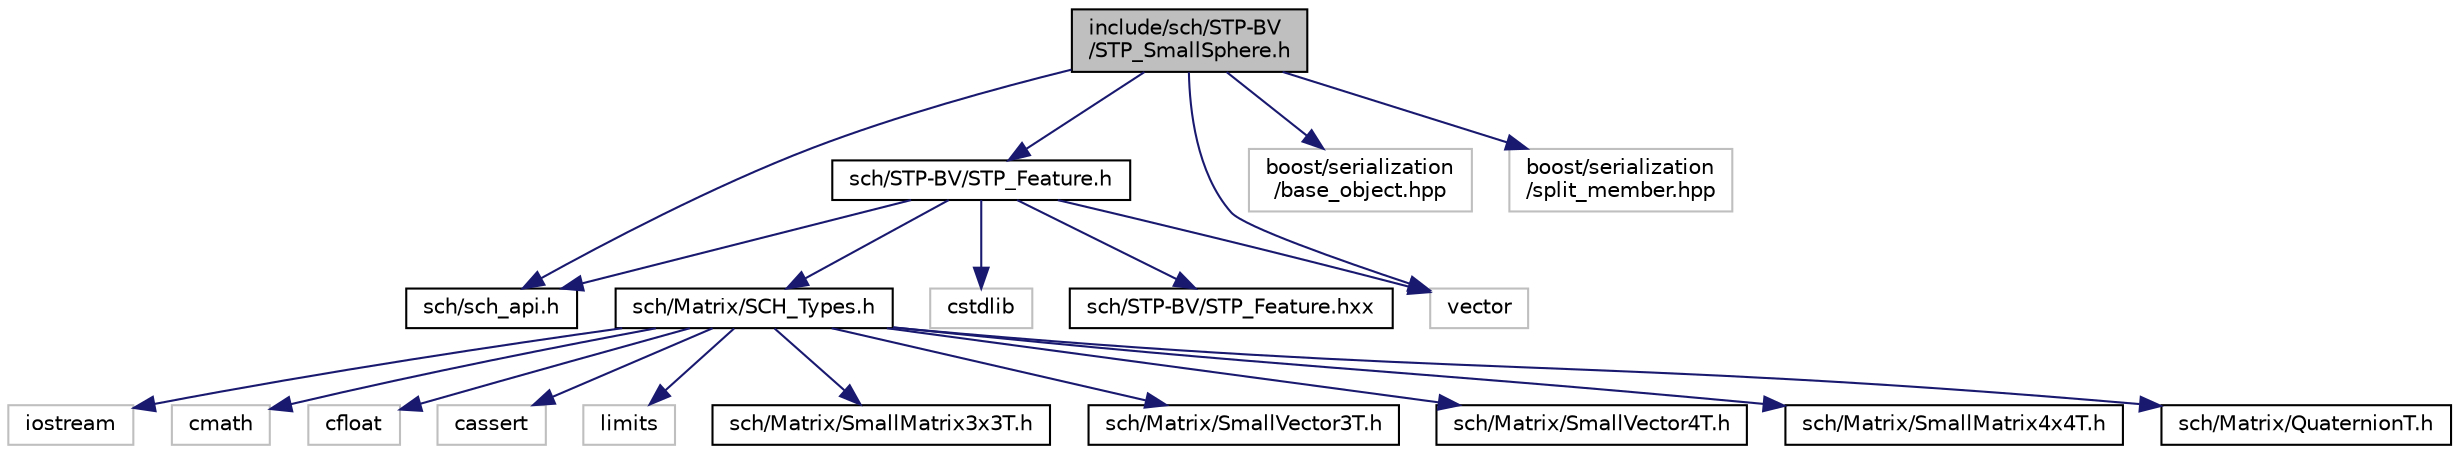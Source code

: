 digraph "include/sch/STP-BV/STP_SmallSphere.h"
{
  edge [fontname="Helvetica",fontsize="10",labelfontname="Helvetica",labelfontsize="10"];
  node [fontname="Helvetica",fontsize="10",shape=record];
  Node0 [label="include/sch/STP-BV\l/STP_SmallSphere.h",height=0.2,width=0.4,color="black", fillcolor="grey75", style="filled", fontcolor="black"];
  Node0 -> Node1 [color="midnightblue",fontsize="10",style="solid",fontname="Helvetica"];
  Node1 [label="sch/sch_api.h",height=0.2,width=0.4,color="black", fillcolor="white", style="filled",URL="$sch__api_8h.html"];
  Node0 -> Node2 [color="midnightblue",fontsize="10",style="solid",fontname="Helvetica"];
  Node2 [label="sch/STP-BV/STP_Feature.h",height=0.2,width=0.4,color="black", fillcolor="white", style="filled",URL="$STP__Feature_8h.html"];
  Node2 -> Node1 [color="midnightblue",fontsize="10",style="solid",fontname="Helvetica"];
  Node2 -> Node3 [color="midnightblue",fontsize="10",style="solid",fontname="Helvetica"];
  Node3 [label="sch/Matrix/SCH_Types.h",height=0.2,width=0.4,color="black", fillcolor="white", style="filled",URL="$SCH__Types_8h.html"];
  Node3 -> Node4 [color="midnightblue",fontsize="10",style="solid",fontname="Helvetica"];
  Node4 [label="iostream",height=0.2,width=0.4,color="grey75", fillcolor="white", style="filled"];
  Node3 -> Node5 [color="midnightblue",fontsize="10",style="solid",fontname="Helvetica"];
  Node5 [label="cmath",height=0.2,width=0.4,color="grey75", fillcolor="white", style="filled"];
  Node3 -> Node6 [color="midnightblue",fontsize="10",style="solid",fontname="Helvetica"];
  Node6 [label="cfloat",height=0.2,width=0.4,color="grey75", fillcolor="white", style="filled"];
  Node3 -> Node7 [color="midnightblue",fontsize="10",style="solid",fontname="Helvetica"];
  Node7 [label="cassert",height=0.2,width=0.4,color="grey75", fillcolor="white", style="filled"];
  Node3 -> Node8 [color="midnightblue",fontsize="10",style="solid",fontname="Helvetica"];
  Node8 [label="limits",height=0.2,width=0.4,color="grey75", fillcolor="white", style="filled"];
  Node3 -> Node9 [color="midnightblue",fontsize="10",style="solid",fontname="Helvetica"];
  Node9 [label="sch/Matrix/SmallMatrix3x3T.h",height=0.2,width=0.4,color="black", fillcolor="white", style="filled",URL="$SmallMatrix3x3T_8h.html"];
  Node3 -> Node10 [color="midnightblue",fontsize="10",style="solid",fontname="Helvetica"];
  Node10 [label="sch/Matrix/SmallVector3T.h",height=0.2,width=0.4,color="black", fillcolor="white", style="filled",URL="$SmallVector3T_8h.html"];
  Node3 -> Node11 [color="midnightblue",fontsize="10",style="solid",fontname="Helvetica"];
  Node11 [label="sch/Matrix/SmallVector4T.h",height=0.2,width=0.4,color="black", fillcolor="white", style="filled",URL="$SmallVector4T_8h.html"];
  Node3 -> Node12 [color="midnightblue",fontsize="10",style="solid",fontname="Helvetica"];
  Node12 [label="sch/Matrix/SmallMatrix4x4T.h",height=0.2,width=0.4,color="black", fillcolor="white", style="filled",URL="$SmallMatrix4x4T_8h.html"];
  Node3 -> Node13 [color="midnightblue",fontsize="10",style="solid",fontname="Helvetica"];
  Node13 [label="sch/Matrix/QuaternionT.h",height=0.2,width=0.4,color="black", fillcolor="white", style="filled",URL="$QuaternionT_8h.html"];
  Node2 -> Node14 [color="midnightblue",fontsize="10",style="solid",fontname="Helvetica"];
  Node14 [label="vector",height=0.2,width=0.4,color="grey75", fillcolor="white", style="filled"];
  Node2 -> Node15 [color="midnightblue",fontsize="10",style="solid",fontname="Helvetica"];
  Node15 [label="cstdlib",height=0.2,width=0.4,color="grey75", fillcolor="white", style="filled"];
  Node2 -> Node16 [color="midnightblue",fontsize="10",style="solid",fontname="Helvetica"];
  Node16 [label="sch/STP-BV/STP_Feature.hxx",height=0.2,width=0.4,color="black", fillcolor="white", style="filled",URL="$STP__Feature_8hxx.html"];
  Node0 -> Node14 [color="midnightblue",fontsize="10",style="solid",fontname="Helvetica"];
  Node0 -> Node17 [color="midnightblue",fontsize="10",style="solid",fontname="Helvetica"];
  Node17 [label="boost/serialization\l/base_object.hpp",height=0.2,width=0.4,color="grey75", fillcolor="white", style="filled"];
  Node0 -> Node18 [color="midnightblue",fontsize="10",style="solid",fontname="Helvetica"];
  Node18 [label="boost/serialization\l/split_member.hpp",height=0.2,width=0.4,color="grey75", fillcolor="white", style="filled"];
}

